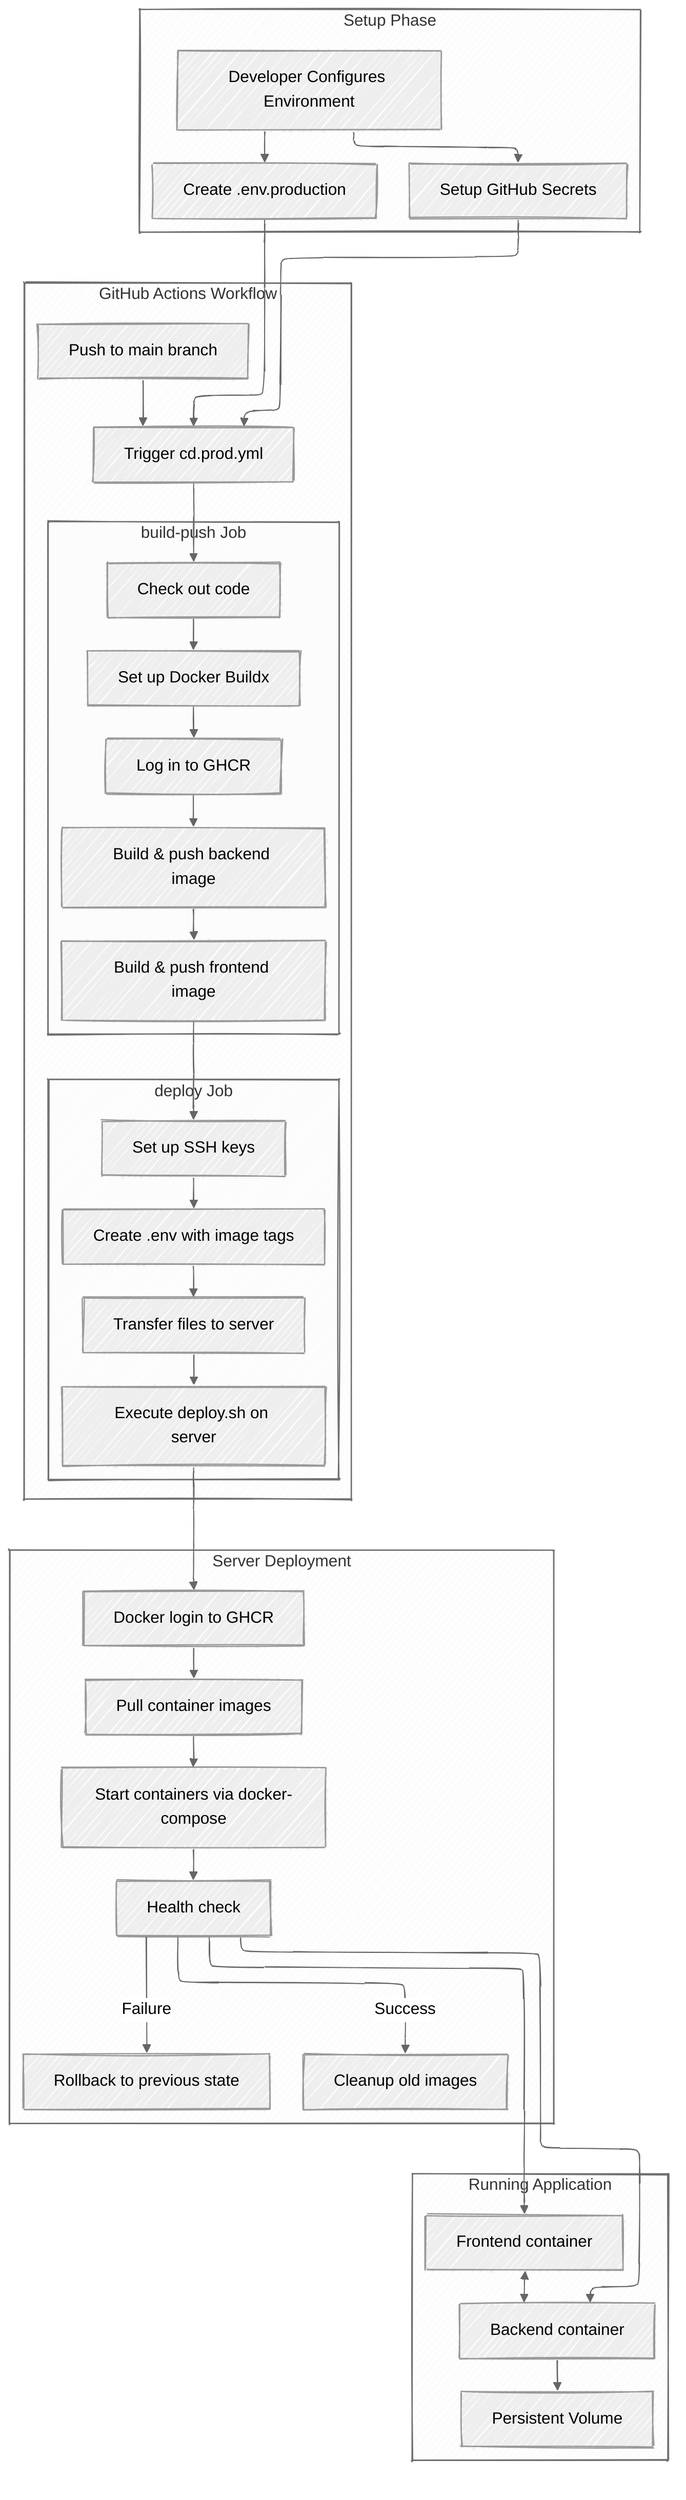 ---
config:
  layout: elk
  look: handDrawn
  theme: neutral
---
graph TB
    subgraph "Setup Phase"
        A[Developer Configures Environment]
        B[Setup GitHub Secrets]
        C[Create .env.production]
    end
    
    subgraph "GitHub Actions Workflow"
        D[Push to main branch]
        E[Trigger cd.prod.yml]
        
        subgraph "build-push Job"
            F[Check out code]
            G[Set up Docker Buildx]
            H[Log in to GHCR]
            I[Build & push backend image]
            J[Build & push frontend image]
        end
        
        subgraph "deploy Job"
            K[Set up SSH keys]
            L[Create .env with image tags]
            M[Transfer files to server]
            N[Execute deploy.sh on server]
        end
    end
    
    subgraph "Server Deployment"
        O[Docker login to GHCR]
        P[Pull container images]
        Q[Start containers via docker-compose]
        R[Health check]
        
        R -->|Success| S[Cleanup old images]
        R -->|Failure| T[Rollback to previous state]
    end
    
    subgraph "Running Application"
        U[Frontend container]
        V[Backend container]
        W[Persistent Volume]
    end
    
    A --> B
    A --> C
    B --> E
    C --> E
    D --> E
    E --> F
    F --> G --> H --> I --> J
    J --> K
    K --> L --> M --> N
    N --> O --> P --> Q --> R
    R --> U
    R --> V
    V --> W
    U <--> V